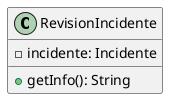 @startuml
'https://plantuml.com/class-diagram

class RevisionIncidente{
    -incidente: Incidente

    +getInfo(): String
}

@enduml